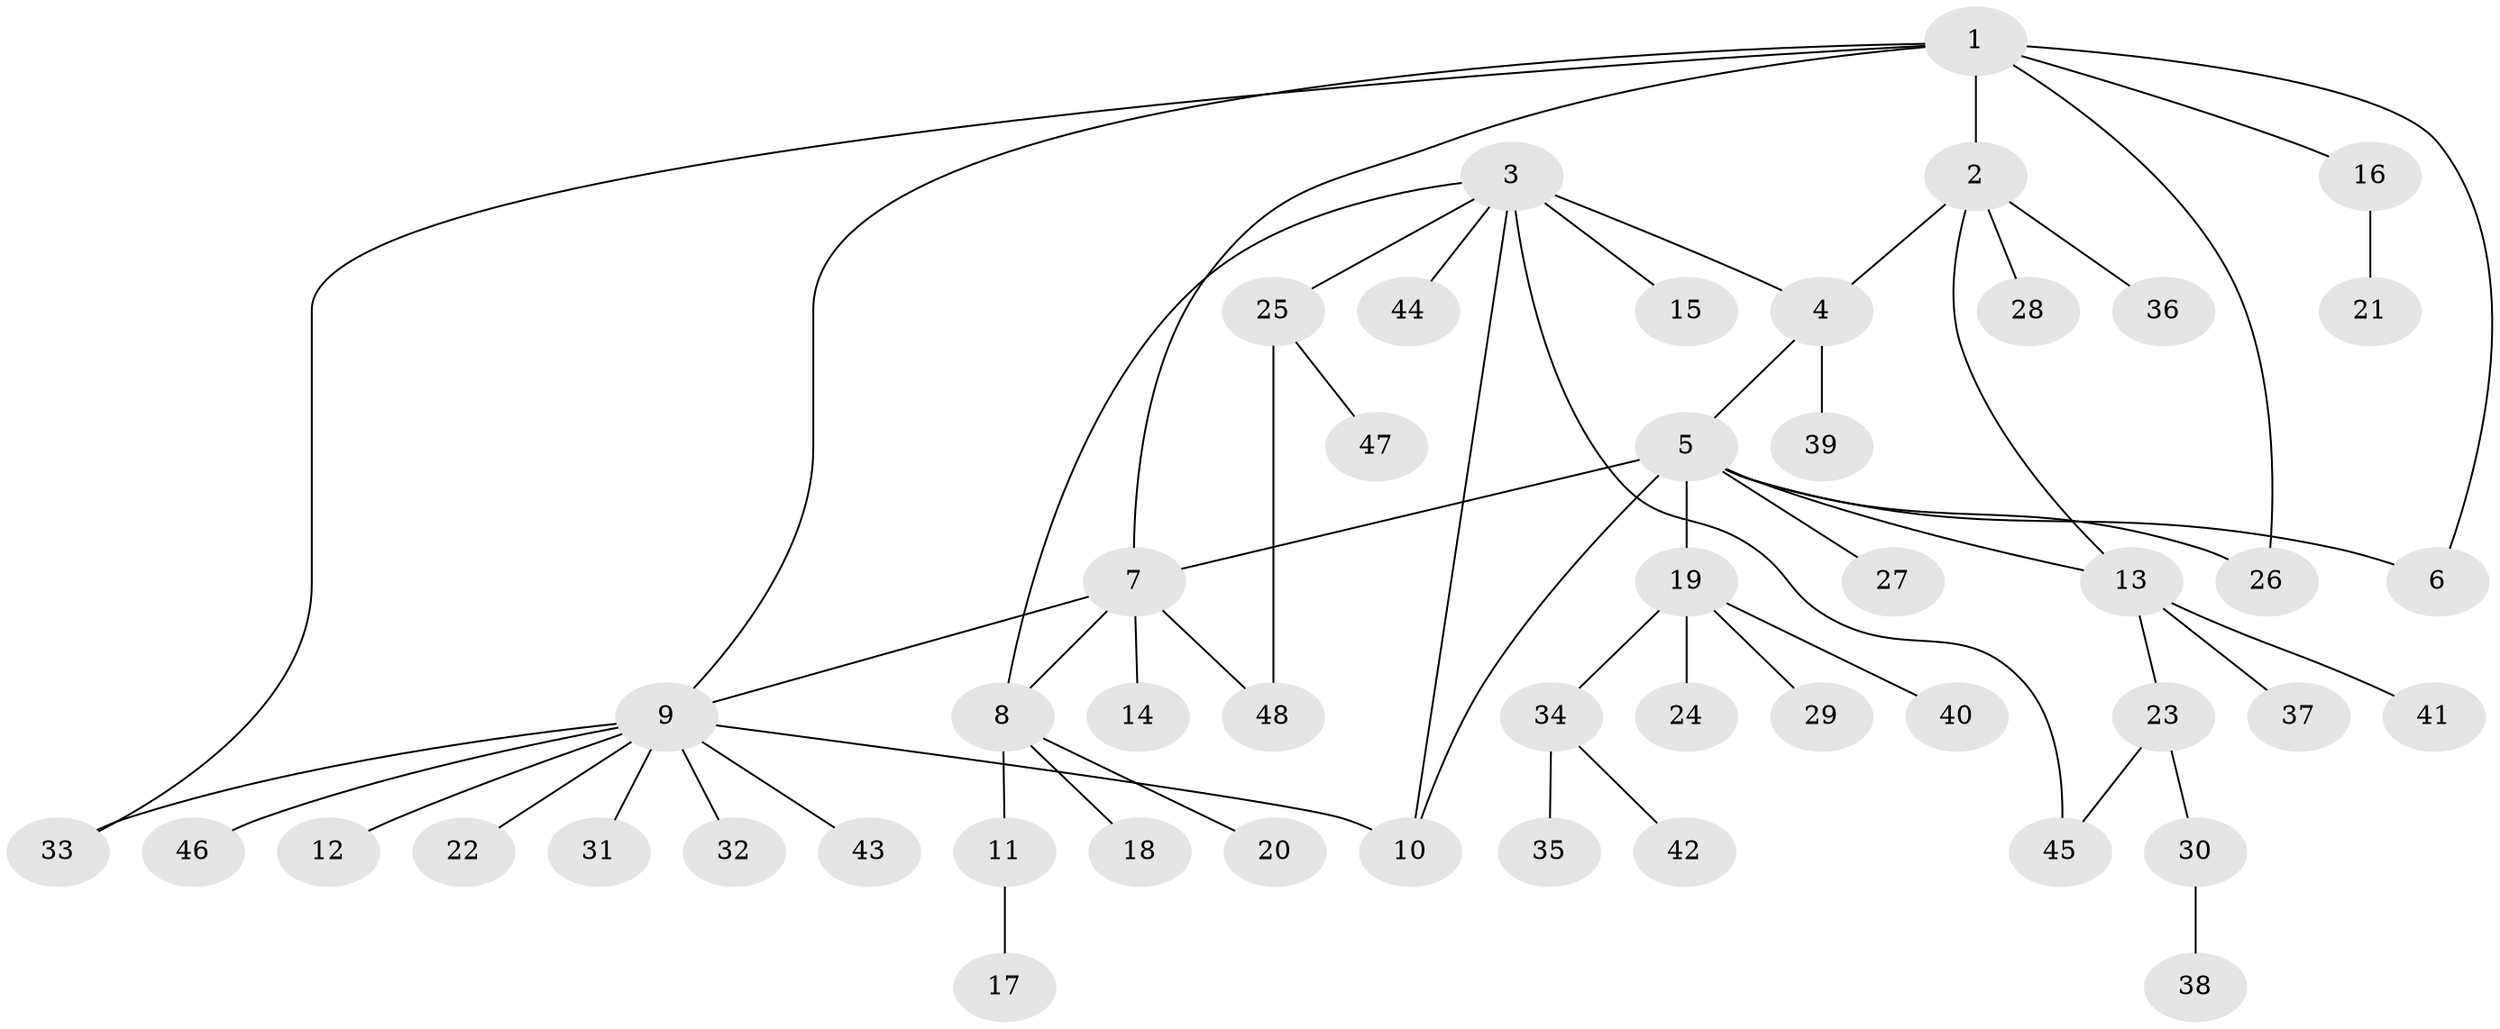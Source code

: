// coarse degree distribution, {6: 0.034482758620689655, 5: 0.06896551724137931, 4: 0.06896551724137931, 1: 0.4827586206896552, 2: 0.06896551724137931, 7: 0.034482758620689655, 3: 0.20689655172413793, 9: 0.034482758620689655}
// Generated by graph-tools (version 1.1) at 2025/37/03/04/25 23:37:49]
// undirected, 48 vertices, 58 edges
graph export_dot {
  node [color=gray90,style=filled];
  1;
  2;
  3;
  4;
  5;
  6;
  7;
  8;
  9;
  10;
  11;
  12;
  13;
  14;
  15;
  16;
  17;
  18;
  19;
  20;
  21;
  22;
  23;
  24;
  25;
  26;
  27;
  28;
  29;
  30;
  31;
  32;
  33;
  34;
  35;
  36;
  37;
  38;
  39;
  40;
  41;
  42;
  43;
  44;
  45;
  46;
  47;
  48;
  1 -- 2;
  1 -- 6;
  1 -- 7;
  1 -- 9;
  1 -- 16;
  1 -- 26;
  1 -- 33;
  2 -- 4;
  2 -- 13;
  2 -- 28;
  2 -- 36;
  3 -- 4;
  3 -- 8;
  3 -- 10;
  3 -- 15;
  3 -- 25;
  3 -- 44;
  3 -- 45;
  4 -- 5;
  4 -- 39;
  5 -- 6;
  5 -- 7;
  5 -- 10;
  5 -- 13;
  5 -- 19;
  5 -- 26;
  5 -- 27;
  7 -- 8;
  7 -- 9;
  7 -- 14;
  7 -- 48;
  8 -- 11;
  8 -- 18;
  8 -- 20;
  9 -- 10;
  9 -- 12;
  9 -- 22;
  9 -- 31;
  9 -- 32;
  9 -- 33;
  9 -- 43;
  9 -- 46;
  11 -- 17;
  13 -- 23;
  13 -- 37;
  13 -- 41;
  16 -- 21;
  19 -- 24;
  19 -- 29;
  19 -- 34;
  19 -- 40;
  23 -- 30;
  23 -- 45;
  25 -- 47;
  25 -- 48;
  30 -- 38;
  34 -- 35;
  34 -- 42;
}
